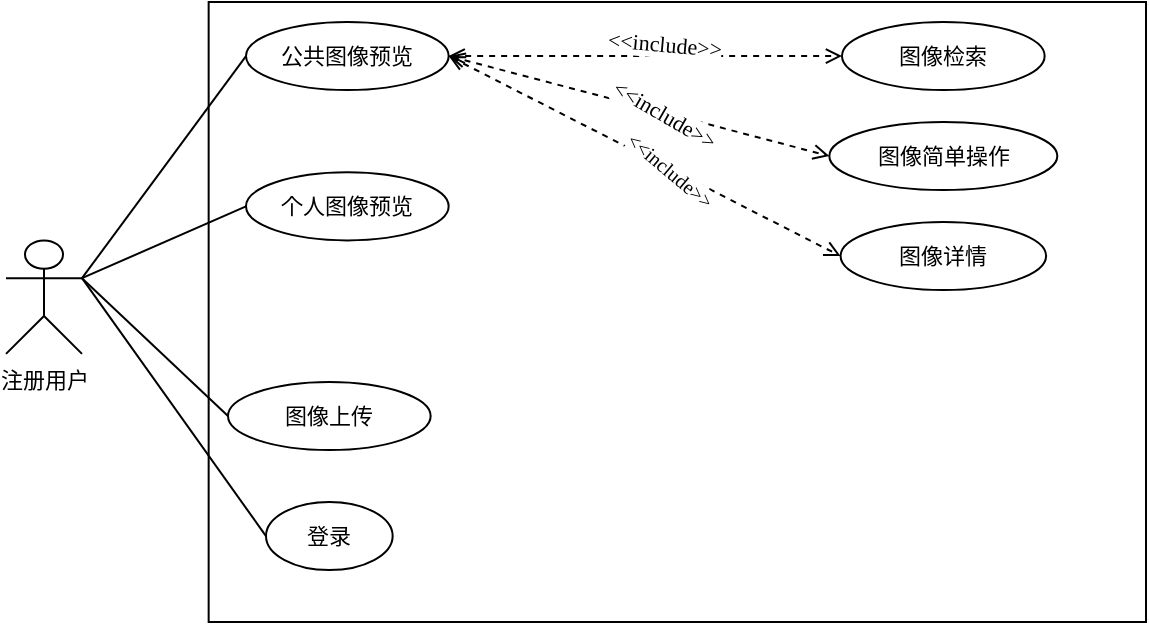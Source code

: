 <mxfile version="21.3.0" type="github">
  <diagram name="第 1 页" id="hsxlmt1f32UlP7LL9Phz">
    <mxGraphModel dx="574" dy="298" grid="1" gridSize="10" guides="1" tooltips="1" connect="1" arrows="1" fold="1" page="1" pageScale="1" pageWidth="583" pageHeight="827" math="0" shadow="0">
      <root>
        <mxCell id="0" />
        <mxCell id="1" parent="0" />
        <mxCell id="9M-1rqzRaxz3Tb8N7U6h-64" style="rounded=0;orthogonalLoop=1;jettySize=auto;html=1;exitX=1;exitY=0.333;exitDx=0;exitDy=0;exitPerimeter=0;entryX=0;entryY=0.5;entryDx=0;entryDy=0;startArrow=none;startFill=0;endArrow=none;endFill=0;" edge="1" parent="1" source="9M-1rqzRaxz3Tb8N7U6h-1" target="9M-1rqzRaxz3Tb8N7U6h-63">
          <mxGeometry relative="1" as="geometry" />
        </mxCell>
        <mxCell id="9M-1rqzRaxz3Tb8N7U6h-66" style="rounded=0;orthogonalLoop=1;jettySize=auto;html=1;exitX=1;exitY=0.333;exitDx=0;exitDy=0;exitPerimeter=0;entryX=0;entryY=0.5;entryDx=0;entryDy=0;endArrow=none;endFill=0;" edge="1" parent="1" source="9M-1rqzRaxz3Tb8N7U6h-1" target="9M-1rqzRaxz3Tb8N7U6h-65">
          <mxGeometry relative="1" as="geometry" />
        </mxCell>
        <mxCell id="9M-1rqzRaxz3Tb8N7U6h-1" value="注册用户" style="shape=umlActor;verticalLabelPosition=bottom;verticalAlign=top;html=1;fontSize=11;fontFamily=宋体;" vertex="1" parent="1">
          <mxGeometry x="10" y="129.188" width="38" height="56.757" as="geometry" />
        </mxCell>
        <mxCell id="9M-1rqzRaxz3Tb8N7U6h-7" value="" style="html=1;whiteSpace=wrap;fillColor=none;fontSize=11;" vertex="1" parent="1">
          <mxGeometry x="111.33" y="10" width="468.67" height="310" as="geometry" />
        </mxCell>
        <mxCell id="9M-1rqzRaxz3Tb8N7U6h-8" value="公共图像预览" style="ellipse;whiteSpace=wrap;html=1;fontSize=11;fontFamily=宋体;" vertex="1" parent="1">
          <mxGeometry x="129.997" y="19.996" width="101.333" height="34.054" as="geometry" />
        </mxCell>
        <mxCell id="9M-1rqzRaxz3Tb8N7U6h-10" value="" style="endArrow=none;html=1;rounded=0;exitX=1;exitY=0.333;exitDx=0;exitDy=0;exitPerimeter=0;entryX=0;entryY=0.5;entryDx=0;entryDy=0;endFill=0;fontSize=11;" edge="1" parent="1" source="9M-1rqzRaxz3Tb8N7U6h-1" target="9M-1rqzRaxz3Tb8N7U6h-8">
          <mxGeometry width="50" height="50" relative="1" as="geometry">
            <mxPoint x="136.667" y="38.378" as="sourcePoint" />
            <mxPoint x="200" y="-18.378" as="targetPoint" />
          </mxGeometry>
        </mxCell>
        <mxCell id="9M-1rqzRaxz3Tb8N7U6h-11" value="登录" style="ellipse;whiteSpace=wrap;html=1;fontSize=11;fontFamily=宋体;" vertex="1" parent="1">
          <mxGeometry x="139.997" y="259.999" width="63.333" height="34.054" as="geometry" />
        </mxCell>
        <mxCell id="9M-1rqzRaxz3Tb8N7U6h-15" value="" style="endArrow=none;html=1;rounded=0;entryX=0;entryY=0.5;entryDx=0;entryDy=0;endFill=0;exitX=1;exitY=0.333;exitDx=0;exitDy=0;exitPerimeter=0;fontSize=11;" edge="1" parent="1" source="9M-1rqzRaxz3Tb8N7U6h-1" target="9M-1rqzRaxz3Tb8N7U6h-11">
          <mxGeometry width="50" height="50" relative="1" as="geometry">
            <mxPoint x="124.0" y="61.081" as="sourcePoint" />
            <mxPoint x="315.267" y="191.622" as="targetPoint" />
          </mxGeometry>
        </mxCell>
        <mxCell id="9M-1rqzRaxz3Tb8N7U6h-17" value="图像详情" style="ellipse;whiteSpace=wrap;html=1;fontSize=11;fontFamily=宋体;" vertex="1" parent="1">
          <mxGeometry x="427.289" y="120" width="102.757" height="34.05" as="geometry" />
        </mxCell>
        <mxCell id="9M-1rqzRaxz3Tb8N7U6h-57" style="rounded=0;orthogonalLoop=1;jettySize=auto;html=1;exitX=1;exitY=0.5;exitDx=0;exitDy=0;entryX=0;entryY=0.5;entryDx=0;entryDy=0;dashed=1;startArrow=open;startFill=0;endArrow=open;endFill=0;" edge="1" parent="1" source="9M-1rqzRaxz3Tb8N7U6h-8" target="9M-1rqzRaxz3Tb8N7U6h-17">
          <mxGeometry relative="1" as="geometry" />
        </mxCell>
        <mxCell id="9M-1rqzRaxz3Tb8N7U6h-58" value="&amp;lt;&amp;lt;include&amp;gt;&amp;gt;" style="edgeLabel;html=1;align=center;verticalAlign=middle;resizable=0;points=[];fontFamily=Times New Roman;fontSize=10;rotation=40;" vertex="1" connectable="0" parent="9M-1rqzRaxz3Tb8N7U6h-57">
          <mxGeometry x="0.134" relative="1" as="geometry">
            <mxPoint as="offset" />
          </mxGeometry>
        </mxCell>
        <mxCell id="9M-1rqzRaxz3Tb8N7U6h-38" value="图像检索" style="ellipse;whiteSpace=wrap;html=1;fontSize=11;fontFamily=宋体;" vertex="1" parent="1">
          <mxGeometry x="428" y="19.997" width="101.333" height="34.054" as="geometry" />
        </mxCell>
        <mxCell id="9M-1rqzRaxz3Tb8N7U6h-44" value="图像简单操作" style="ellipse;whiteSpace=wrap;html=1;fontSize=11;fontFamily=宋体;" vertex="1" parent="1">
          <mxGeometry x="421.667" y="70.004" width="114.0" height="34.054" as="geometry" />
        </mxCell>
        <mxCell id="9M-1rqzRaxz3Tb8N7U6h-45" style="rounded=0;orthogonalLoop=1;jettySize=auto;html=1;exitX=1;exitY=0.5;exitDx=0;exitDy=0;entryX=0;entryY=0.5;entryDx=0;entryDy=0;dashed=1;startArrow=open;startFill=0;endArrow=open;endFill=0;fontSize=11;" edge="1" parent="1" source="9M-1rqzRaxz3Tb8N7U6h-8" target="9M-1rqzRaxz3Tb8N7U6h-44">
          <mxGeometry relative="1" as="geometry">
            <mxPoint x="268.4" y="35.541" as="sourcePoint" />
            <mxPoint x="390" y="115" as="targetPoint" />
          </mxGeometry>
        </mxCell>
        <mxCell id="9M-1rqzRaxz3Tb8N7U6h-46" value="&amp;lt;&amp;lt;include&amp;gt;&amp;gt;" style="edgeLabel;html=1;align=center;verticalAlign=middle;resizable=0;points=[];fontSize=11;fontFamily=Times New Roman;rotation=30;" vertex="1" connectable="0" parent="9M-1rqzRaxz3Tb8N7U6h-45">
          <mxGeometry x="0.107" y="1" relative="1" as="geometry">
            <mxPoint x="2" y="2" as="offset" />
          </mxGeometry>
        </mxCell>
        <mxCell id="9M-1rqzRaxz3Tb8N7U6h-39" style="rounded=0;orthogonalLoop=1;jettySize=auto;html=1;exitX=1;exitY=0.5;exitDx=0;exitDy=0;entryX=0;entryY=0.5;entryDx=0;entryDy=0;dashed=1;startArrow=open;startFill=0;endArrow=open;endFill=0;fontSize=11;" edge="1" parent="1" source="9M-1rqzRaxz3Tb8N7U6h-8" target="9M-1rqzRaxz3Tb8N7U6h-38">
          <mxGeometry relative="1" as="geometry" />
        </mxCell>
        <mxCell id="9M-1rqzRaxz3Tb8N7U6h-41" value="&amp;lt;&amp;lt;include&amp;gt;&amp;gt;" style="edgeLabel;html=1;align=center;verticalAlign=middle;resizable=0;points=[];fontSize=11;fontFamily=Times New Roman;rotation=5;" vertex="1" connectable="0" parent="9M-1rqzRaxz3Tb8N7U6h-39">
          <mxGeometry x="0.107" y="1" relative="1" as="geometry">
            <mxPoint x="-2" y="-5" as="offset" />
          </mxGeometry>
        </mxCell>
        <mxCell id="9M-1rqzRaxz3Tb8N7U6h-63" value="个人图像预览" style="ellipse;whiteSpace=wrap;html=1;fontSize=11;fontFamily=宋体;" vertex="1" parent="1">
          <mxGeometry x="129.997" y="95.136" width="101.333" height="34.054" as="geometry" />
        </mxCell>
        <mxCell id="9M-1rqzRaxz3Tb8N7U6h-65" value="图像上传" style="ellipse;whiteSpace=wrap;html=1;fontSize=11;fontFamily=宋体;" vertex="1" parent="1">
          <mxGeometry x="120.997" y="199.996" width="101.333" height="34.054" as="geometry" />
        </mxCell>
      </root>
    </mxGraphModel>
  </diagram>
</mxfile>
